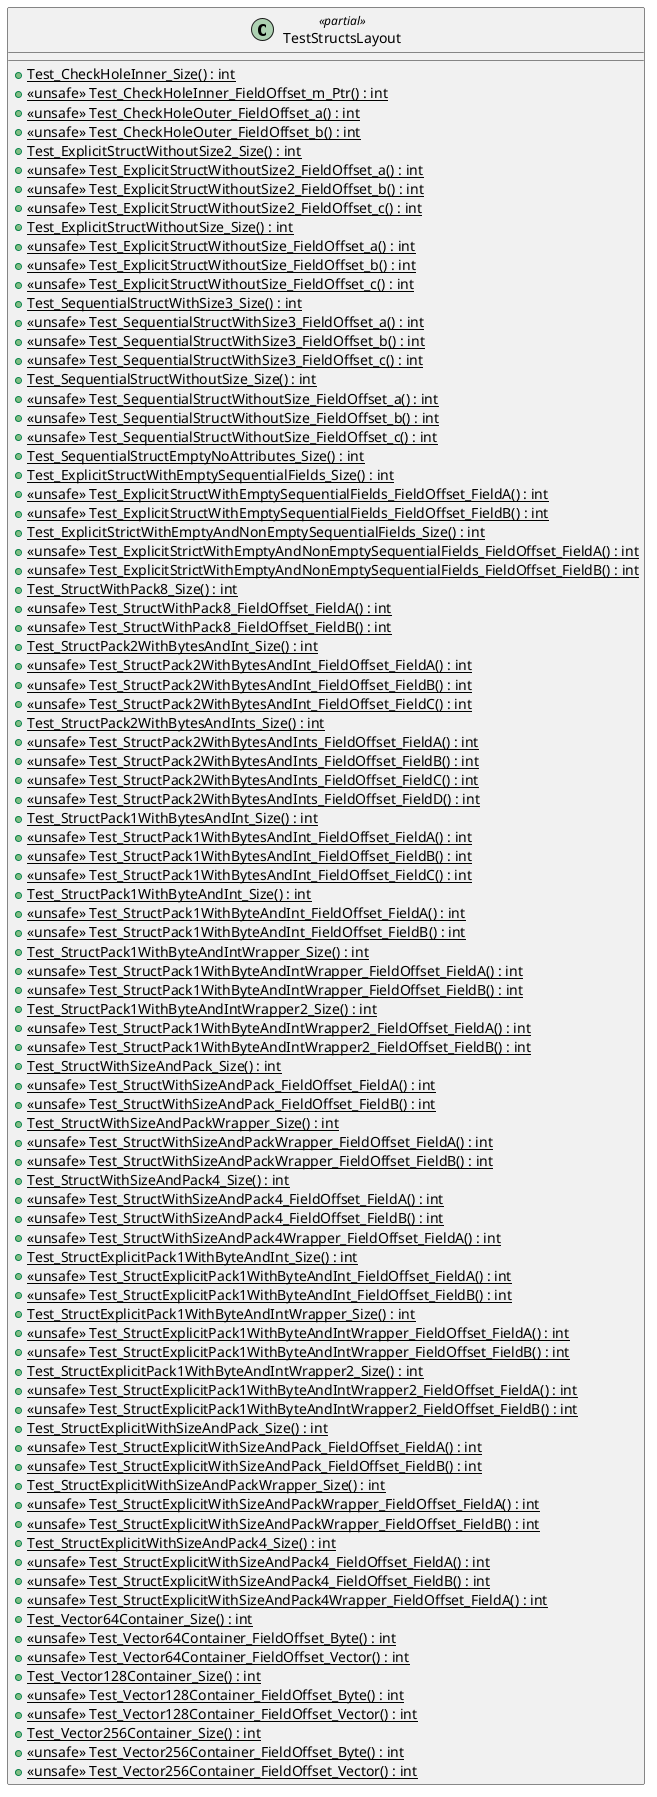 @startuml
class TestStructsLayout <<partial>> {
    + {static} Test_CheckHoleInner_Size() : int
    + {static} <<unsafe>> Test_CheckHoleInner_FieldOffset_m_Ptr() : int
    + {static} <<unsafe>> Test_CheckHoleOuter_FieldOffset_a() : int
    + {static} <<unsafe>> Test_CheckHoleOuter_FieldOffset_b() : int
    + {static} Test_ExplicitStructWithoutSize2_Size() : int
    + {static} <<unsafe>> Test_ExplicitStructWithoutSize2_FieldOffset_a() : int
    + {static} <<unsafe>> Test_ExplicitStructWithoutSize2_FieldOffset_b() : int
    + {static} <<unsafe>> Test_ExplicitStructWithoutSize2_FieldOffset_c() : int
    + {static} Test_ExplicitStructWithoutSize_Size() : int
    + {static} <<unsafe>> Test_ExplicitStructWithoutSize_FieldOffset_a() : int
    + {static} <<unsafe>> Test_ExplicitStructWithoutSize_FieldOffset_b() : int
    + {static} <<unsafe>> Test_ExplicitStructWithoutSize_FieldOffset_c() : int
    + {static} Test_SequentialStructWithSize3_Size() : int
    + {static} <<unsafe>> Test_SequentialStructWithSize3_FieldOffset_a() : int
    + {static} <<unsafe>> Test_SequentialStructWithSize3_FieldOffset_b() : int
    + {static} <<unsafe>> Test_SequentialStructWithSize3_FieldOffset_c() : int
    + {static} Test_SequentialStructWithoutSize_Size() : int
    + {static} <<unsafe>> Test_SequentialStructWithoutSize_FieldOffset_a() : int
    + {static} <<unsafe>> Test_SequentialStructWithoutSize_FieldOffset_b() : int
    + {static} <<unsafe>> Test_SequentialStructWithoutSize_FieldOffset_c() : int
    + {static} Test_SequentialStructEmptyNoAttributes_Size() : int
    + {static} Test_ExplicitStructWithEmptySequentialFields_Size() : int
    + {static} <<unsafe>> Test_ExplicitStructWithEmptySequentialFields_FieldOffset_FieldA() : int
    + {static} <<unsafe>> Test_ExplicitStructWithEmptySequentialFields_FieldOffset_FieldB() : int
    + {static} Test_ExplicitStrictWithEmptyAndNonEmptySequentialFields_Size() : int
    + {static} <<unsafe>> Test_ExplicitStrictWithEmptyAndNonEmptySequentialFields_FieldOffset_FieldA() : int
    + {static} <<unsafe>> Test_ExplicitStrictWithEmptyAndNonEmptySequentialFields_FieldOffset_FieldB() : int
    + {static} Test_StructWithPack8_Size() : int
    + {static} <<unsafe>> Test_StructWithPack8_FieldOffset_FieldA() : int
    + {static} <<unsafe>> Test_StructWithPack8_FieldOffset_FieldB() : int
    + {static} Test_StructPack2WithBytesAndInt_Size() : int
    + {static} <<unsafe>> Test_StructPack2WithBytesAndInt_FieldOffset_FieldA() : int
    + {static} <<unsafe>> Test_StructPack2WithBytesAndInt_FieldOffset_FieldB() : int
    + {static} <<unsafe>> Test_StructPack2WithBytesAndInt_FieldOffset_FieldC() : int
    + {static} Test_StructPack2WithBytesAndInts_Size() : int
    + {static} <<unsafe>> Test_StructPack2WithBytesAndInts_FieldOffset_FieldA() : int
    + {static} <<unsafe>> Test_StructPack2WithBytesAndInts_FieldOffset_FieldB() : int
    + {static} <<unsafe>> Test_StructPack2WithBytesAndInts_FieldOffset_FieldC() : int
    + {static} <<unsafe>> Test_StructPack2WithBytesAndInts_FieldOffset_FieldD() : int
    + {static} Test_StructPack1WithBytesAndInt_Size() : int
    + {static} <<unsafe>> Test_StructPack1WithBytesAndInt_FieldOffset_FieldA() : int
    + {static} <<unsafe>> Test_StructPack1WithBytesAndInt_FieldOffset_FieldB() : int
    + {static} <<unsafe>> Test_StructPack1WithBytesAndInt_FieldOffset_FieldC() : int
    + {static} Test_StructPack1WithByteAndInt_Size() : int
    + {static} <<unsafe>> Test_StructPack1WithByteAndInt_FieldOffset_FieldA() : int
    + {static} <<unsafe>> Test_StructPack1WithByteAndInt_FieldOffset_FieldB() : int
    + {static} Test_StructPack1WithByteAndIntWrapper_Size() : int
    + {static} <<unsafe>> Test_StructPack1WithByteAndIntWrapper_FieldOffset_FieldA() : int
    + {static} <<unsafe>> Test_StructPack1WithByteAndIntWrapper_FieldOffset_FieldB() : int
    + {static} Test_StructPack1WithByteAndIntWrapper2_Size() : int
    + {static} <<unsafe>> Test_StructPack1WithByteAndIntWrapper2_FieldOffset_FieldA() : int
    + {static} <<unsafe>> Test_StructPack1WithByteAndIntWrapper2_FieldOffset_FieldB() : int
    + {static} Test_StructWithSizeAndPack_Size() : int
    + {static} <<unsafe>> Test_StructWithSizeAndPack_FieldOffset_FieldA() : int
    + {static} <<unsafe>> Test_StructWithSizeAndPack_FieldOffset_FieldB() : int
    + {static} Test_StructWithSizeAndPackWrapper_Size() : int
    + {static} <<unsafe>> Test_StructWithSizeAndPackWrapper_FieldOffset_FieldA() : int
    + {static} <<unsafe>> Test_StructWithSizeAndPackWrapper_FieldOffset_FieldB() : int
    + {static} Test_StructWithSizeAndPack4_Size() : int
    + {static} <<unsafe>> Test_StructWithSizeAndPack4_FieldOffset_FieldA() : int
    + {static} <<unsafe>> Test_StructWithSizeAndPack4_FieldOffset_FieldB() : int
    + {static} <<unsafe>> Test_StructWithSizeAndPack4Wrapper_FieldOffset_FieldA() : int
    + {static} Test_StructExplicitPack1WithByteAndInt_Size() : int
    + {static} <<unsafe>> Test_StructExplicitPack1WithByteAndInt_FieldOffset_FieldA() : int
    + {static} <<unsafe>> Test_StructExplicitPack1WithByteAndInt_FieldOffset_FieldB() : int
    + {static} Test_StructExplicitPack1WithByteAndIntWrapper_Size() : int
    + {static} <<unsafe>> Test_StructExplicitPack1WithByteAndIntWrapper_FieldOffset_FieldA() : int
    + {static} <<unsafe>> Test_StructExplicitPack1WithByteAndIntWrapper_FieldOffset_FieldB() : int
    + {static} Test_StructExplicitPack1WithByteAndIntWrapper2_Size() : int
    + {static} <<unsafe>> Test_StructExplicitPack1WithByteAndIntWrapper2_FieldOffset_FieldA() : int
    + {static} <<unsafe>> Test_StructExplicitPack1WithByteAndIntWrapper2_FieldOffset_FieldB() : int
    + {static} Test_StructExplicitWithSizeAndPack_Size() : int
    + {static} <<unsafe>> Test_StructExplicitWithSizeAndPack_FieldOffset_FieldA() : int
    + {static} <<unsafe>> Test_StructExplicitWithSizeAndPack_FieldOffset_FieldB() : int
    + {static} Test_StructExplicitWithSizeAndPackWrapper_Size() : int
    + {static} <<unsafe>> Test_StructExplicitWithSizeAndPackWrapper_FieldOffset_FieldA() : int
    + {static} <<unsafe>> Test_StructExplicitWithSizeAndPackWrapper_FieldOffset_FieldB() : int
    + {static} Test_StructExplicitWithSizeAndPack4_Size() : int
    + {static} <<unsafe>> Test_StructExplicitWithSizeAndPack4_FieldOffset_FieldA() : int
    + {static} <<unsafe>> Test_StructExplicitWithSizeAndPack4_FieldOffset_FieldB() : int
    + {static} <<unsafe>> Test_StructExplicitWithSizeAndPack4Wrapper_FieldOffset_FieldA() : int
    + {static} Test_Vector64Container_Size() : int
    + {static} <<unsafe>> Test_Vector64Container_FieldOffset_Byte() : int
    + {static} <<unsafe>> Test_Vector64Container_FieldOffset_Vector() : int
    + {static} Test_Vector128Container_Size() : int
    + {static} <<unsafe>> Test_Vector128Container_FieldOffset_Byte() : int
    + {static} <<unsafe>> Test_Vector128Container_FieldOffset_Vector() : int
    + {static} Test_Vector256Container_Size() : int
    + {static} <<unsafe>> Test_Vector256Container_FieldOffset_Byte() : int
    + {static} <<unsafe>> Test_Vector256Container_FieldOffset_Vector() : int
}
@enduml
